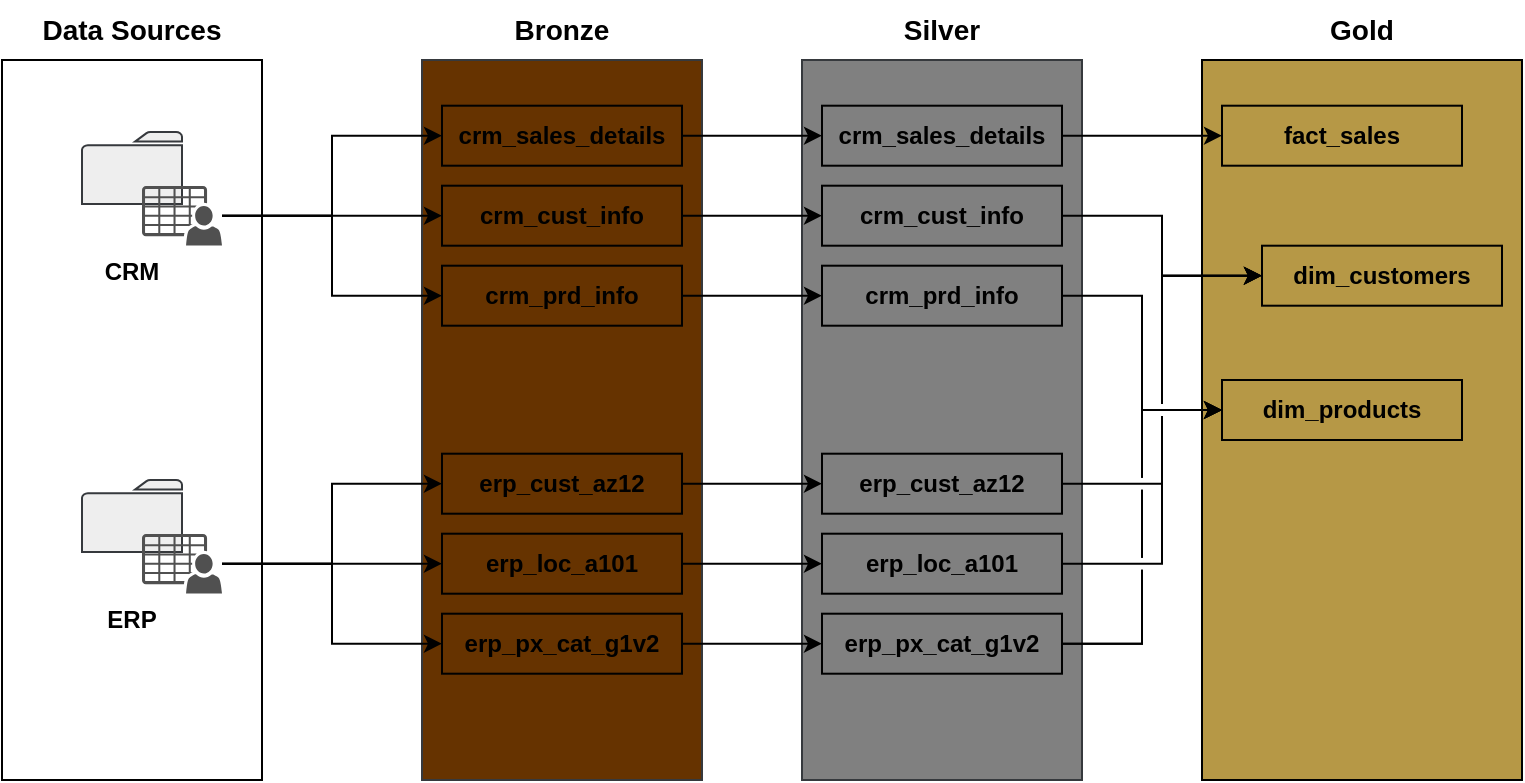<mxfile version="28.1.2">
  <diagram name="Page-1" id="KPOHLmaRZKNUcwCkTZW1">
    <mxGraphModel dx="1042" dy="626" grid="1" gridSize="10" guides="1" tooltips="1" connect="1" arrows="1" fold="1" page="1" pageScale="1" pageWidth="850" pageHeight="1100" math="0" shadow="0">
      <root>
        <mxCell id="0" />
        <mxCell id="1" parent="0" />
        <mxCell id="v-N-G4oX44tgqsiODnRz-2" value="&lt;b&gt;&lt;font style=&quot;font-size: 14px;&quot;&gt;Data Sources&lt;/font&gt;&lt;/b&gt;" style="text;html=1;align=center;verticalAlign=middle;whiteSpace=wrap;rounded=0;" vertex="1" parent="1">
          <mxGeometry x="60" y="130" width="110" height="30" as="geometry" />
        </mxCell>
        <mxCell id="v-N-G4oX44tgqsiODnRz-10" value="" style="group" vertex="1" connectable="0" parent="1">
          <mxGeometry x="50" y="160" width="130" height="360" as="geometry" />
        </mxCell>
        <mxCell id="v-N-G4oX44tgqsiODnRz-1" value="" style="rounded=0;whiteSpace=wrap;html=1;" vertex="1" parent="v-N-G4oX44tgqsiODnRz-10">
          <mxGeometry width="130" height="360" as="geometry" />
        </mxCell>
        <mxCell id="v-N-G4oX44tgqsiODnRz-3" value="" style="sketch=0;pointerEvents=1;shadow=0;dashed=0;html=1;strokeColor=#36393d;fillColor=#eeeeee;labelPosition=center;verticalLabelPosition=bottom;verticalAlign=top;outlineConnect=0;align=center;shape=mxgraph.office.concepts.folder;" vertex="1" parent="v-N-G4oX44tgqsiODnRz-10">
          <mxGeometry x="40" y="36" width="50" height="36" as="geometry" />
        </mxCell>
        <mxCell id="v-N-G4oX44tgqsiODnRz-4" value="" style="sketch=0;pointerEvents=1;shadow=0;dashed=0;html=1;strokeColor=none;fillColor=#505050;labelPosition=center;verticalLabelPosition=bottom;verticalAlign=top;outlineConnect=0;align=center;shape=mxgraph.office.users.csv_file;" vertex="1" parent="v-N-G4oX44tgqsiODnRz-10">
          <mxGeometry x="70" y="63" width="40" height="29.7" as="geometry" />
        </mxCell>
        <mxCell id="v-N-G4oX44tgqsiODnRz-5" value="" style="sketch=0;pointerEvents=1;shadow=0;dashed=0;html=1;strokeColor=#36393d;fillColor=#eeeeee;labelPosition=center;verticalLabelPosition=bottom;verticalAlign=top;outlineConnect=0;align=center;shape=mxgraph.office.concepts.folder;" vertex="1" parent="v-N-G4oX44tgqsiODnRz-10">
          <mxGeometry x="40" y="210" width="50" height="36" as="geometry" />
        </mxCell>
        <mxCell id="v-N-G4oX44tgqsiODnRz-6" value="" style="sketch=0;pointerEvents=1;shadow=0;dashed=0;html=1;strokeColor=none;fillColor=#505050;labelPosition=center;verticalLabelPosition=bottom;verticalAlign=top;outlineConnect=0;align=center;shape=mxgraph.office.users.csv_file;" vertex="1" parent="v-N-G4oX44tgqsiODnRz-10">
          <mxGeometry x="70" y="237" width="40" height="29.7" as="geometry" />
        </mxCell>
        <mxCell id="v-N-G4oX44tgqsiODnRz-7" value="&lt;b&gt;CRM&lt;/b&gt;" style="text;html=1;align=center;verticalAlign=middle;whiteSpace=wrap;rounded=0;" vertex="1" parent="v-N-G4oX44tgqsiODnRz-10">
          <mxGeometry x="35" y="92.7" width="60" height="27" as="geometry" />
        </mxCell>
        <mxCell id="v-N-G4oX44tgqsiODnRz-8" value="&lt;b&gt;ERP&lt;/b&gt;" style="text;html=1;align=center;verticalAlign=middle;whiteSpace=wrap;rounded=0;" vertex="1" parent="v-N-G4oX44tgqsiODnRz-10">
          <mxGeometry x="35" y="266.7" width="60" height="27" as="geometry" />
        </mxCell>
        <mxCell id="v-N-G4oX44tgqsiODnRz-11" value="" style="rounded=0;whiteSpace=wrap;html=1;fillColor=#663300;strokeColor=#36393d;" vertex="1" parent="1">
          <mxGeometry x="260" y="160" width="140" height="360" as="geometry" />
        </mxCell>
        <mxCell id="v-N-G4oX44tgqsiODnRz-12" value="" style="rounded=0;whiteSpace=wrap;html=1;fillColor=#808080;strokeColor=#36393d;" vertex="1" parent="1">
          <mxGeometry x="450" y="160" width="140" height="360" as="geometry" />
        </mxCell>
        <mxCell id="v-N-G4oX44tgqsiODnRz-13" value="" style="rounded=0;whiteSpace=wrap;html=1;fillColor=#B69846;" vertex="1" parent="1">
          <mxGeometry x="650" y="160" width="160" height="360" as="geometry" />
        </mxCell>
        <mxCell id="v-N-G4oX44tgqsiODnRz-38" style="edgeStyle=orthogonalEdgeStyle;rounded=0;orthogonalLoop=1;jettySize=auto;html=1;entryX=0;entryY=0.5;entryDx=0;entryDy=0;" edge="1" parent="1" source="v-N-G4oX44tgqsiODnRz-14" target="v-N-G4oX44tgqsiODnRz-20">
          <mxGeometry relative="1" as="geometry" />
        </mxCell>
        <mxCell id="v-N-G4oX44tgqsiODnRz-14" value="&lt;b&gt;crm_sales_details&lt;/b&gt;" style="rounded=0;whiteSpace=wrap;html=1;fillColor=none;" vertex="1" parent="1">
          <mxGeometry x="270" y="182.85" width="120" height="30" as="geometry" />
        </mxCell>
        <mxCell id="v-N-G4oX44tgqsiODnRz-39" style="edgeStyle=orthogonalEdgeStyle;rounded=0;orthogonalLoop=1;jettySize=auto;html=1;entryX=0;entryY=0.5;entryDx=0;entryDy=0;" edge="1" parent="1" source="v-N-G4oX44tgqsiODnRz-15" target="v-N-G4oX44tgqsiODnRz-21">
          <mxGeometry relative="1" as="geometry" />
        </mxCell>
        <mxCell id="v-N-G4oX44tgqsiODnRz-15" value="&lt;b&gt;crm_cust_info&lt;/b&gt;" style="rounded=0;whiteSpace=wrap;html=1;fillColor=none;" vertex="1" parent="1">
          <mxGeometry x="270" y="222.85" width="120" height="30" as="geometry" />
        </mxCell>
        <mxCell id="v-N-G4oX44tgqsiODnRz-40" style="edgeStyle=orthogonalEdgeStyle;rounded=0;orthogonalLoop=1;jettySize=auto;html=1;entryX=0;entryY=0.5;entryDx=0;entryDy=0;" edge="1" parent="1" source="v-N-G4oX44tgqsiODnRz-16" target="v-N-G4oX44tgqsiODnRz-22">
          <mxGeometry relative="1" as="geometry" />
        </mxCell>
        <mxCell id="v-N-G4oX44tgqsiODnRz-16" value="&lt;b&gt;crm_prd_info&lt;/b&gt;" style="rounded=0;whiteSpace=wrap;html=1;fillColor=none;" vertex="1" parent="1">
          <mxGeometry x="270" y="262.85" width="120" height="30" as="geometry" />
        </mxCell>
        <mxCell id="v-N-G4oX44tgqsiODnRz-35" style="edgeStyle=orthogonalEdgeStyle;rounded=0;orthogonalLoop=1;jettySize=auto;html=1;" edge="1" parent="1" source="v-N-G4oX44tgqsiODnRz-17" target="v-N-G4oX44tgqsiODnRz-23">
          <mxGeometry relative="1" as="geometry" />
        </mxCell>
        <mxCell id="v-N-G4oX44tgqsiODnRz-17" value="&lt;b&gt;erp_cust_az12&lt;/b&gt;" style="rounded=0;whiteSpace=wrap;html=1;fillColor=none;" vertex="1" parent="1">
          <mxGeometry x="270" y="356.85" width="120" height="30" as="geometry" />
        </mxCell>
        <mxCell id="v-N-G4oX44tgqsiODnRz-36" style="edgeStyle=orthogonalEdgeStyle;rounded=0;orthogonalLoop=1;jettySize=auto;html=1;entryX=0;entryY=0.5;entryDx=0;entryDy=0;" edge="1" parent="1" source="v-N-G4oX44tgqsiODnRz-18" target="v-N-G4oX44tgqsiODnRz-24">
          <mxGeometry relative="1" as="geometry" />
        </mxCell>
        <mxCell id="v-N-G4oX44tgqsiODnRz-18" value="&lt;b&gt;erp_loc_a101&lt;/b&gt;" style="rounded=0;whiteSpace=wrap;html=1;fillColor=none;" vertex="1" parent="1">
          <mxGeometry x="270" y="396.85" width="120" height="30" as="geometry" />
        </mxCell>
        <mxCell id="v-N-G4oX44tgqsiODnRz-37" style="edgeStyle=orthogonalEdgeStyle;rounded=0;orthogonalLoop=1;jettySize=auto;html=1;entryX=0;entryY=0.5;entryDx=0;entryDy=0;" edge="1" parent="1" source="v-N-G4oX44tgqsiODnRz-19" target="v-N-G4oX44tgqsiODnRz-25">
          <mxGeometry relative="1" as="geometry" />
        </mxCell>
        <mxCell id="v-N-G4oX44tgqsiODnRz-19" value="&lt;b&gt;erp_px_cat_g1v2&lt;/b&gt;" style="rounded=0;whiteSpace=wrap;html=1;fillColor=none;" vertex="1" parent="1">
          <mxGeometry x="270" y="436.85" width="120" height="30" as="geometry" />
        </mxCell>
        <mxCell id="v-N-G4oX44tgqsiODnRz-48" style="edgeStyle=orthogonalEdgeStyle;rounded=0;orthogonalLoop=1;jettySize=auto;html=1;entryX=0;entryY=0.5;entryDx=0;entryDy=0;jumpStyle=gap;" edge="1" parent="1" source="v-N-G4oX44tgqsiODnRz-20" target="v-N-G4oX44tgqsiODnRz-28">
          <mxGeometry relative="1" as="geometry" />
        </mxCell>
        <mxCell id="v-N-G4oX44tgqsiODnRz-20" value="&lt;b&gt;crm_sales_details&lt;/b&gt;" style="rounded=0;whiteSpace=wrap;html=1;fillColor=none;" vertex="1" parent="1">
          <mxGeometry x="460" y="182.85" width="120" height="30" as="geometry" />
        </mxCell>
        <mxCell id="v-N-G4oX44tgqsiODnRz-42" style="edgeStyle=orthogonalEdgeStyle;rounded=0;orthogonalLoop=1;jettySize=auto;html=1;entryX=0;entryY=0.5;entryDx=0;entryDy=0;jumpStyle=gap;" edge="1" parent="1" source="v-N-G4oX44tgqsiODnRz-21" target="v-N-G4oX44tgqsiODnRz-26">
          <mxGeometry relative="1" as="geometry" />
        </mxCell>
        <mxCell id="v-N-G4oX44tgqsiODnRz-21" value="&lt;b&gt;crm_cust_info&lt;/b&gt;" style="rounded=0;whiteSpace=wrap;html=1;fillColor=none;" vertex="1" parent="1">
          <mxGeometry x="460" y="222.85" width="120" height="30" as="geometry" />
        </mxCell>
        <mxCell id="v-N-G4oX44tgqsiODnRz-47" style="edgeStyle=orthogonalEdgeStyle;rounded=0;orthogonalLoop=1;jettySize=auto;html=1;entryX=0;entryY=0.5;entryDx=0;entryDy=0;jumpStyle=gap;" edge="1" parent="1" source="v-N-G4oX44tgqsiODnRz-22" target="v-N-G4oX44tgqsiODnRz-27">
          <mxGeometry relative="1" as="geometry" />
        </mxCell>
        <mxCell id="v-N-G4oX44tgqsiODnRz-22" value="&lt;b&gt;crm_prd_info&lt;/b&gt;" style="rounded=0;whiteSpace=wrap;html=1;fillColor=none;" vertex="1" parent="1">
          <mxGeometry x="460" y="262.85" width="120" height="30" as="geometry" />
        </mxCell>
        <mxCell id="v-N-G4oX44tgqsiODnRz-41" style="edgeStyle=orthogonalEdgeStyle;rounded=0;orthogonalLoop=1;jettySize=auto;html=1;entryX=0;entryY=0.5;entryDx=0;entryDy=0;jumpStyle=gap;" edge="1" parent="1" source="v-N-G4oX44tgqsiODnRz-23" target="v-N-G4oX44tgqsiODnRz-26">
          <mxGeometry relative="1" as="geometry" />
        </mxCell>
        <mxCell id="v-N-G4oX44tgqsiODnRz-23" value="&lt;b&gt;erp_cust_az12&lt;/b&gt;" style="rounded=0;whiteSpace=wrap;html=1;fillColor=none;" vertex="1" parent="1">
          <mxGeometry x="460" y="356.85" width="120" height="30" as="geometry" />
        </mxCell>
        <mxCell id="v-N-G4oX44tgqsiODnRz-46" style="edgeStyle=orthogonalEdgeStyle;rounded=0;orthogonalLoop=1;jettySize=auto;html=1;entryX=0;entryY=0.5;entryDx=0;entryDy=0;jumpStyle=gap;" edge="1" parent="1" source="v-N-G4oX44tgqsiODnRz-24" target="v-N-G4oX44tgqsiODnRz-26">
          <mxGeometry relative="1" as="geometry" />
        </mxCell>
        <mxCell id="v-N-G4oX44tgqsiODnRz-24" value="&lt;b&gt;erp_loc_a101&lt;/b&gt;" style="rounded=0;whiteSpace=wrap;html=1;fillColor=none;" vertex="1" parent="1">
          <mxGeometry x="460" y="396.85" width="120" height="30" as="geometry" />
        </mxCell>
        <mxCell id="v-N-G4oX44tgqsiODnRz-44" style="edgeStyle=orthogonalEdgeStyle;rounded=0;orthogonalLoop=1;jettySize=auto;html=1;entryX=0;entryY=0.5;entryDx=0;entryDy=0;jumpStyle=gap;" edge="1" parent="1" source="v-N-G4oX44tgqsiODnRz-25" target="v-N-G4oX44tgqsiODnRz-27">
          <mxGeometry relative="1" as="geometry" />
        </mxCell>
        <mxCell id="v-N-G4oX44tgqsiODnRz-45" style="edgeStyle=orthogonalEdgeStyle;rounded=0;orthogonalLoop=1;jettySize=auto;html=1;entryX=0;entryY=0.5;entryDx=0;entryDy=0;jumpStyle=gap;" edge="1" parent="1" source="v-N-G4oX44tgqsiODnRz-25" target="v-N-G4oX44tgqsiODnRz-27">
          <mxGeometry relative="1" as="geometry" />
        </mxCell>
        <mxCell id="v-N-G4oX44tgqsiODnRz-25" value="&lt;b&gt;erp_px_cat_g1v2&lt;/b&gt;" style="rounded=0;whiteSpace=wrap;html=1;fillColor=none;" vertex="1" parent="1">
          <mxGeometry x="460" y="436.85" width="120" height="30" as="geometry" />
        </mxCell>
        <mxCell id="v-N-G4oX44tgqsiODnRz-26" value="&lt;b&gt;dim_customers&lt;/b&gt;" style="rounded=0;whiteSpace=wrap;html=1;fillColor=none;" vertex="1" parent="1">
          <mxGeometry x="680" y="252.85" width="120" height="30" as="geometry" />
        </mxCell>
        <mxCell id="v-N-G4oX44tgqsiODnRz-27" value="&lt;b&gt;dim_products&lt;/b&gt;" style="rounded=0;whiteSpace=wrap;html=1;fillColor=none;" vertex="1" parent="1">
          <mxGeometry x="660" y="320" width="120" height="30" as="geometry" />
        </mxCell>
        <mxCell id="v-N-G4oX44tgqsiODnRz-28" value="&lt;b&gt;fact_sales&lt;/b&gt;" style="rounded=0;whiteSpace=wrap;html=1;fillColor=none;" vertex="1" parent="1">
          <mxGeometry x="660" y="182.85" width="120" height="30" as="geometry" />
        </mxCell>
        <mxCell id="v-N-G4oX44tgqsiODnRz-29" style="edgeStyle=orthogonalEdgeStyle;rounded=0;orthogonalLoop=1;jettySize=auto;html=1;entryX=0;entryY=0.5;entryDx=0;entryDy=0;" edge="1" parent="1" source="v-N-G4oX44tgqsiODnRz-4" target="v-N-G4oX44tgqsiODnRz-14">
          <mxGeometry relative="1" as="geometry" />
        </mxCell>
        <mxCell id="v-N-G4oX44tgqsiODnRz-30" style="edgeStyle=orthogonalEdgeStyle;rounded=0;orthogonalLoop=1;jettySize=auto;html=1;entryX=0;entryY=0.5;entryDx=0;entryDy=0;" edge="1" parent="1" source="v-N-G4oX44tgqsiODnRz-4" target="v-N-G4oX44tgqsiODnRz-15">
          <mxGeometry relative="1" as="geometry" />
        </mxCell>
        <mxCell id="v-N-G4oX44tgqsiODnRz-31" style="edgeStyle=orthogonalEdgeStyle;rounded=0;orthogonalLoop=1;jettySize=auto;html=1;entryX=0;entryY=0.5;entryDx=0;entryDy=0;" edge="1" parent="1" source="v-N-G4oX44tgqsiODnRz-4" target="v-N-G4oX44tgqsiODnRz-16">
          <mxGeometry relative="1" as="geometry" />
        </mxCell>
        <mxCell id="v-N-G4oX44tgqsiODnRz-32" style="edgeStyle=orthogonalEdgeStyle;rounded=0;orthogonalLoop=1;jettySize=auto;html=1;entryX=0;entryY=0.5;entryDx=0;entryDy=0;" edge="1" parent="1" source="v-N-G4oX44tgqsiODnRz-6" target="v-N-G4oX44tgqsiODnRz-17">
          <mxGeometry relative="1" as="geometry" />
        </mxCell>
        <mxCell id="v-N-G4oX44tgqsiODnRz-33" style="edgeStyle=orthogonalEdgeStyle;rounded=0;orthogonalLoop=1;jettySize=auto;html=1;entryX=0;entryY=0.5;entryDx=0;entryDy=0;" edge="1" parent="1" source="v-N-G4oX44tgqsiODnRz-6" target="v-N-G4oX44tgqsiODnRz-18">
          <mxGeometry relative="1" as="geometry" />
        </mxCell>
        <mxCell id="v-N-G4oX44tgqsiODnRz-34" style="edgeStyle=orthogonalEdgeStyle;rounded=0;orthogonalLoop=1;jettySize=auto;html=1;entryX=0;entryY=0.5;entryDx=0;entryDy=0;" edge="1" parent="1" source="v-N-G4oX44tgqsiODnRz-6" target="v-N-G4oX44tgqsiODnRz-19">
          <mxGeometry relative="1" as="geometry" />
        </mxCell>
        <mxCell id="v-N-G4oX44tgqsiODnRz-49" style="edgeStyle=orthogonalEdgeStyle;rounded=0;orthogonalLoop=1;jettySize=auto;html=1;exitX=0.5;exitY=1;exitDx=0;exitDy=0;" edge="1" parent="1" source="v-N-G4oX44tgqsiODnRz-28" target="v-N-G4oX44tgqsiODnRz-28">
          <mxGeometry relative="1" as="geometry" />
        </mxCell>
        <mxCell id="v-N-G4oX44tgqsiODnRz-51" value="&lt;b&gt;&lt;font style=&quot;font-size: 14px;&quot;&gt;Bronze&lt;/font&gt;&lt;/b&gt;" style="text;html=1;align=center;verticalAlign=middle;whiteSpace=wrap;rounded=0;" vertex="1" parent="1">
          <mxGeometry x="275" y="130" width="110" height="30" as="geometry" />
        </mxCell>
        <mxCell id="v-N-G4oX44tgqsiODnRz-52" value="&lt;b&gt;&lt;font style=&quot;font-size: 14px;&quot;&gt;Silver&lt;/font&gt;&lt;/b&gt;" style="text;html=1;align=center;verticalAlign=middle;whiteSpace=wrap;rounded=0;" vertex="1" parent="1">
          <mxGeometry x="465" y="130" width="110" height="30" as="geometry" />
        </mxCell>
        <mxCell id="v-N-G4oX44tgqsiODnRz-53" value="&lt;b&gt;&lt;font style=&quot;font-size: 14px;&quot;&gt;Gold&lt;/font&gt;&lt;/b&gt;" style="text;html=1;align=center;verticalAlign=middle;whiteSpace=wrap;rounded=0;" vertex="1" parent="1">
          <mxGeometry x="675" y="130" width="110" height="30" as="geometry" />
        </mxCell>
      </root>
    </mxGraphModel>
  </diagram>
</mxfile>
